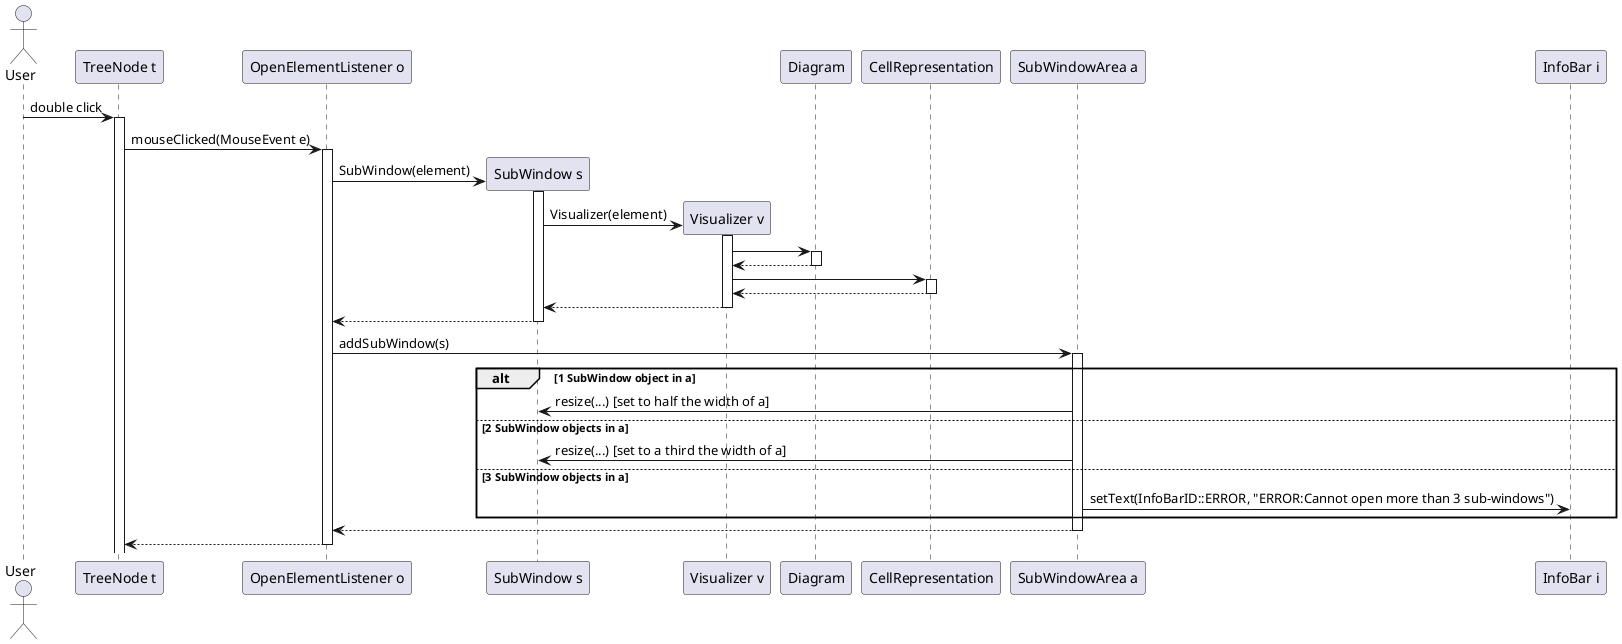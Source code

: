 @startuml FR-4
skinparam responseMessageBelowArrow true
    actor User
    User -> "TreeNode t" ++ : double click
    "TreeNode t" -> "OpenElementListener o" ++ : mouseClicked(MouseEvent e)
    "OpenElementListener o" -> "SubWindow s" ** : SubWindow(element)
    activate "SubWindow s"
    "SubWindow s" -> "Visualizer v" **  : Visualizer(element)
    activate "Visualizer v"
    'TODO generate diagram/cell representation
    "Visualizer v" -> Diagram ++
    return
    "Visualizer v" -> CellRepresentation ++
    return
    return
    return
    "OpenElementListener o" -> "SubWindowArea a" ++ : addSubWindow(s)
    alt 1 SubWindow object in a
    "SubWindowArea a" -> "SubWindow s" : resize(...) [set to half the width of a]
    else 2 SubWindow objects in a
    "SubWindowArea a" -> "SubWindow s" : resize(...) [set to a third the width of a]
    else 3 SubWindow objects in a
    "SubWindowArea a" -> "InfoBar i" : setText(InfoBarID::ERROR, "ERROR:Cannot open more than 3 sub-windows")
    end
    return
    return
@enduml